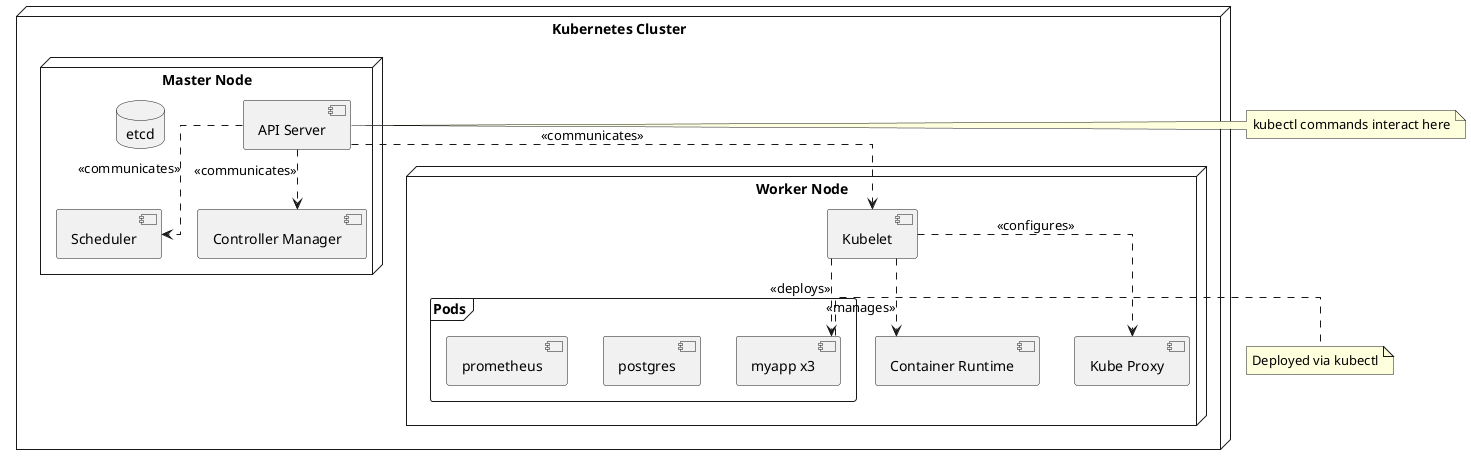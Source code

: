 @startuml Detailed Kubernetes Deployment Interaction
skinparam linetype ortho

node "Kubernetes Cluster" {
    node "Master Node" as Master {
        [API Server] as API
        [Scheduler]
        [Controller Manager] as Controller
        database "etcd"
    }
    node "Worker Node" as Worker {
        [Kubelet]
        [Container Runtime] as Runtime
        [Kube Proxy] as Proxy
        frame "Pods" {
            component "myapp x3" as MyApp
            component "postgres"
            component "prometheus"
        }
    }
}

API ..> Scheduler : <<communicates>>
API ..> Controller : <<communicates>>
API ..> Kubelet : <<communicates>>
Kubelet ..> Runtime : <<manages>>
Kubelet ..> MyApp : <<deploys>>
Kubelet ..> Proxy : <<configures>>

note right of API : kubectl commands interact here
note right of MyApp : Deployed via kubectl

@enduml
